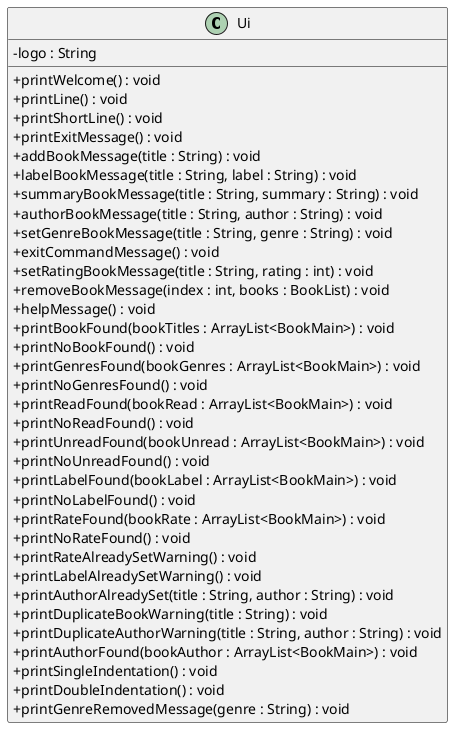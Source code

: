 @startuml
skinparam classAttributeIconSize 0
skinparam BackgroundColor white
skinparam ArrowColor Black
skinparam ClassBorderColor Black
skinparam ClassFontColor Black

class Ui {
    -logo : String
    +printWelcome() : void
    +printLine() : void
    +printShortLine() : void
    +printExitMessage() : void
    +addBookMessage(title : String) : void
    +labelBookMessage(title : String, label : String) : void
    +summaryBookMessage(title : String, summary : String) : void
    +authorBookMessage(title : String, author : String) : void
    +setGenreBookMessage(title : String, genre : String) : void
    +exitCommandMessage() : void
    +setRatingBookMessage(title : String, rating : int) : void
    +removeBookMessage(index : int, books : BookList) : void
    +helpMessage() : void
    +printBookFound(bookTitles : ArrayList<BookMain>) : void
    +printNoBookFound() : void
    +printGenresFound(bookGenres : ArrayList<BookMain>) : void
    +printNoGenresFound() : void
    +printReadFound(bookRead : ArrayList<BookMain>) : void
    +printNoReadFound() : void
    +printUnreadFound(bookUnread : ArrayList<BookMain>) : void
    +printNoUnreadFound() : void
    +printLabelFound(bookLabel : ArrayList<BookMain>) : void
    +printNoLabelFound() : void
    +printRateFound(bookRate : ArrayList<BookMain>) : void
    +printNoRateFound() : void
    +printRateAlreadySetWarning() : void
    +printLabelAlreadySetWarning() : void
    +printAuthorAlreadySet(title : String, author : String) : void
    +printDuplicateBookWarning(title : String) : void
    +printDuplicateAuthorWarning(title : String, author : String) : void
    +printAuthorFound(bookAuthor : ArrayList<BookMain>) : void
    +printSingleIndentation() : void
    +printDoubleIndentation() : void
    +printGenreRemovedMessage(genre : String) : void
}

@enduml